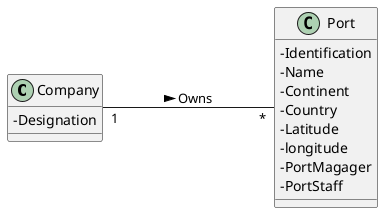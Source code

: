 @startuml
'https://plantuml.com/class-diagram

skinparam classAttributeIconSize 0

left to right direction

class Company {
-Designation
}

class Port {
-Identification
-Name
-Continent
-Country
-Latitude
-longitude
-PortMagager
-PortStaff
}

Company "1" --- "*" Port : Owns >

@enduml